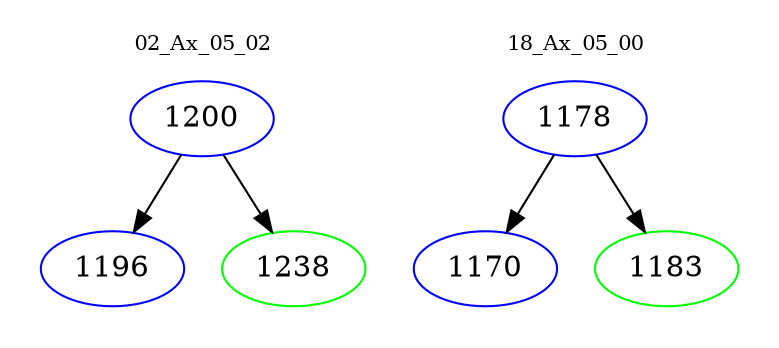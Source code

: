 digraph{
subgraph cluster_0 {
color = white
label = "02_Ax_05_02";
fontsize=10;
T0_1200 [label="1200", color="blue"]
T0_1200 -> T0_1196 [color="black"]
T0_1196 [label="1196", color="blue"]
T0_1200 -> T0_1238 [color="black"]
T0_1238 [label="1238", color="green"]
}
subgraph cluster_1 {
color = white
label = "18_Ax_05_00";
fontsize=10;
T1_1178 [label="1178", color="blue"]
T1_1178 -> T1_1170 [color="black"]
T1_1170 [label="1170", color="blue"]
T1_1178 -> T1_1183 [color="black"]
T1_1183 [label="1183", color="green"]
}
}

